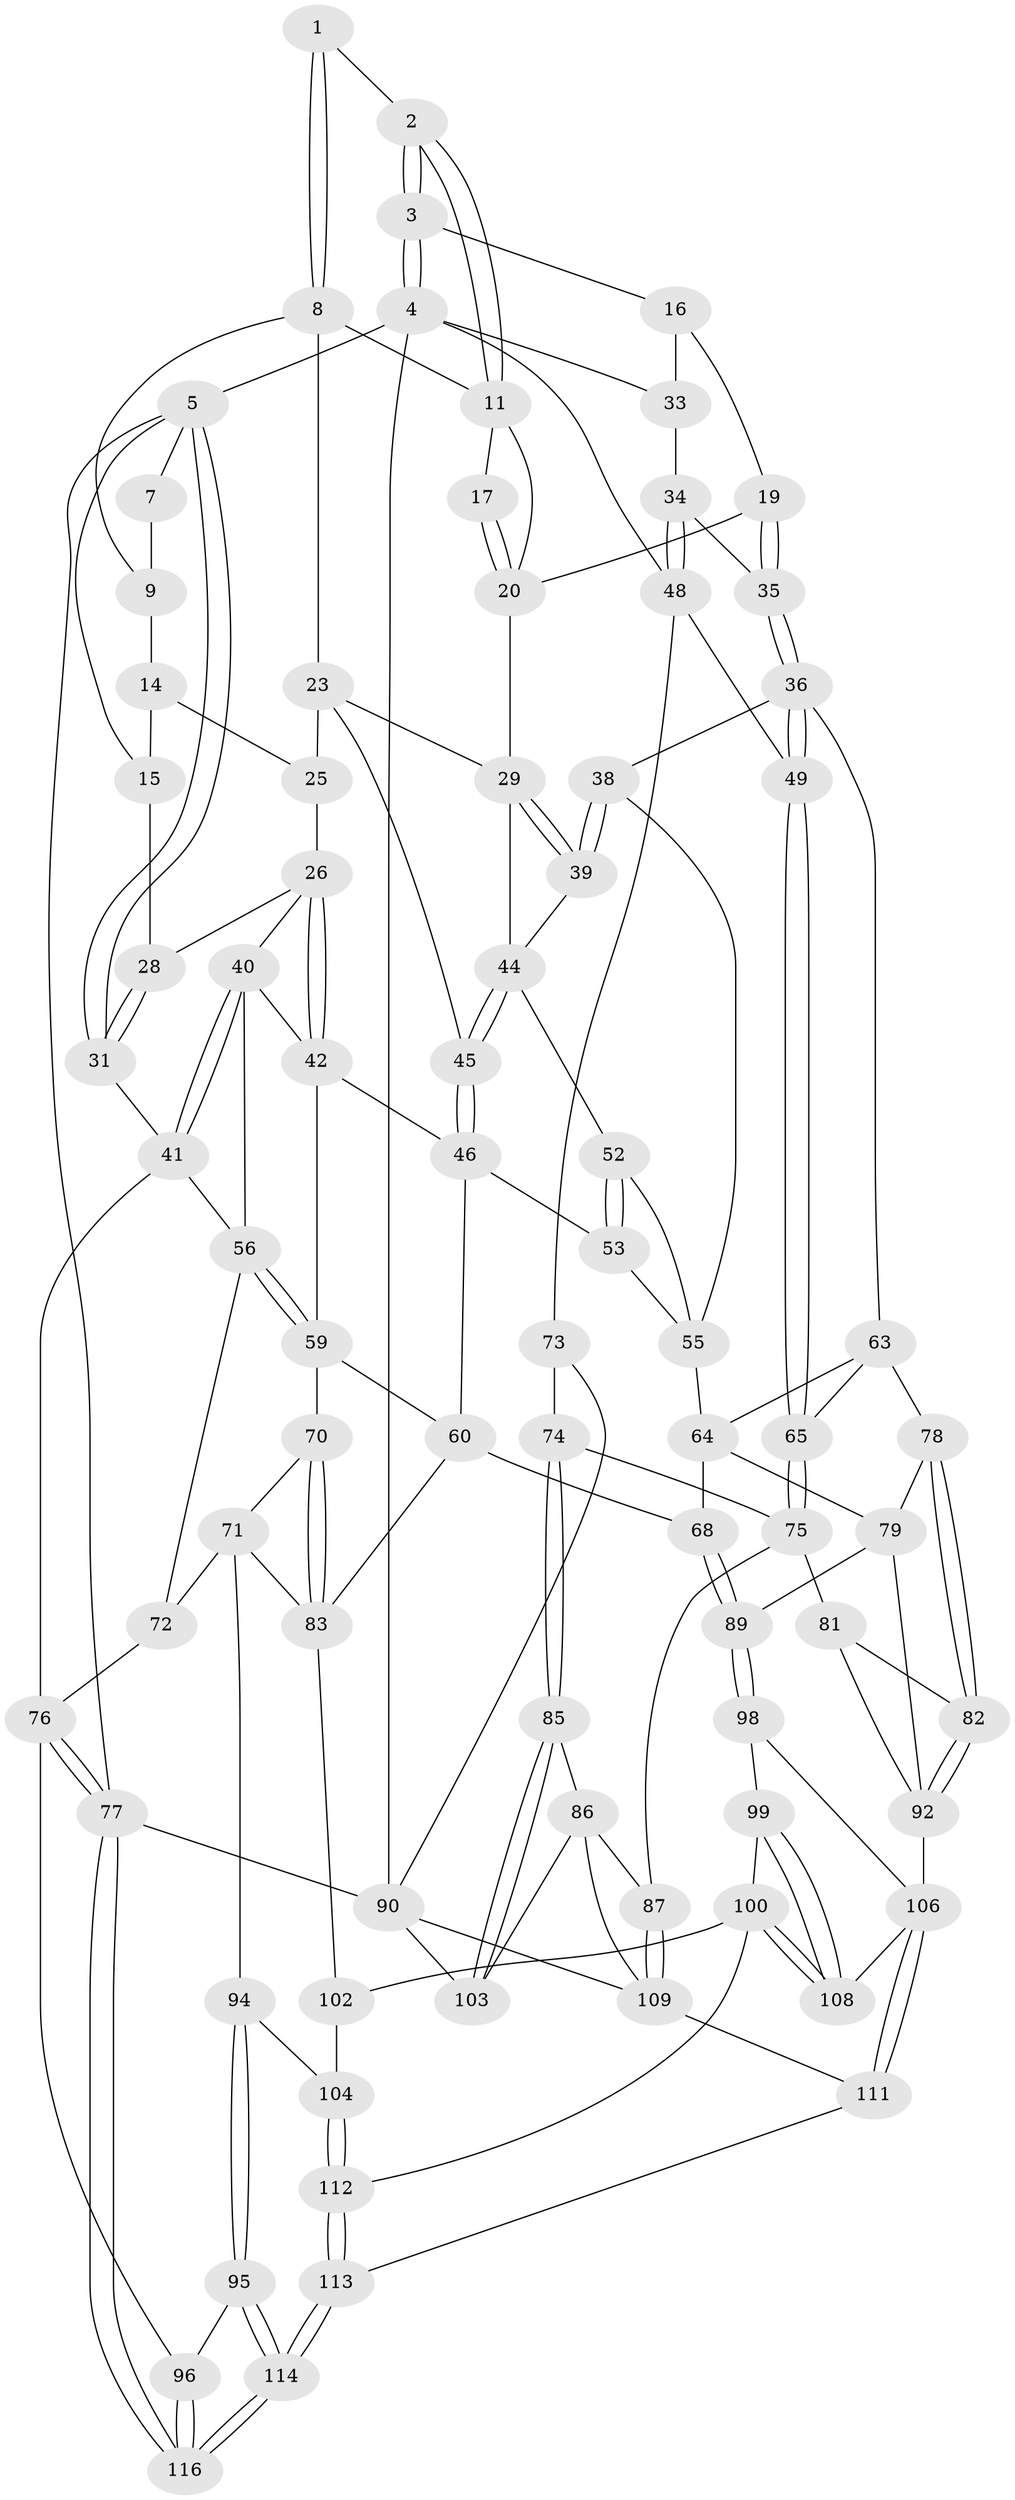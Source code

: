 // Generated by graph-tools (version 1.1) at 2025/24/03/03/25 07:24:31]
// undirected, 81 vertices, 179 edges
graph export_dot {
graph [start="1"]
  node [color=gray90,style=filled];
  1 [pos="+0.4509329262997474+0"];
  2 [pos="+0.6399036351093346+0"];
  3 [pos="+1+0"];
  4 [pos="+1+0",super="+32"];
  5 [pos="+0+0",super="+6"];
  7 [pos="+0.12390770496090998+0"];
  8 [pos="+0.4122937919232407+0.047020135231025086",super="+13"];
  9 [pos="+0.31682689299324784+0.13356507995913608",super="+10"];
  11 [pos="+0.6588409591226269+0.08522922852072015",super="+12"];
  14 [pos="+0.1398345331495755+0.140529861792",super="+21"];
  15 [pos="+0.1151390151999302+0.16251439216300081"];
  16 [pos="+0.856320206894916+0.11292233722192907",super="+18"];
  17 [pos="+0.7884425786458655+0.12568039859359287"];
  19 [pos="+0.7978641815160573+0.26757612373252787"];
  20 [pos="+0.786085860393691+0.2611208554225461",super="+22"];
  23 [pos="+0.49779931151069845+0.20786884142621923",super="+24"];
  25 [pos="+0.3203885126602039+0.24192334258341958"];
  26 [pos="+0.16744448269110496+0.26492371175195173",super="+27"];
  28 [pos="+0.10946539793295668+0.17895491093260857"];
  29 [pos="+0.6232560538219003+0.37665001025124567",super="+30"];
  31 [pos="+0+0.17202303578008213"];
  33 [pos="+0.9192276889714838+0.24235064768401962"];
  34 [pos="+0.9321683181950472+0.3516418358052592"];
  35 [pos="+0.8042555126580719+0.32821815061267107"];
  36 [pos="+0.7579752641505876+0.48711919523348857",super="+37"];
  38 [pos="+0.6438738698500274+0.44798972597300946"];
  39 [pos="+0.6236603713135935+0.4005569695407067"];
  40 [pos="+0.03413245272398753+0.3623843138530034",super="+43"];
  41 [pos="+0+0.3905902362109494",super="+58"];
  42 [pos="+0.23801369394846766+0.4556663717961836",super="+47"];
  44 [pos="+0.37236149923245376+0.34485656638811146",super="+51"];
  45 [pos="+0.3561461622397434+0.33621482648484136"];
  46 [pos="+0.2619057874366495+0.4630568494573103",super="+54"];
  48 [pos="+0.9892437753913904+0.5031209636833411",super="+50"];
  49 [pos="+0.8588116349710516+0.5256019604106283"];
  52 [pos="+0.44050894661969325+0.4481328138456262"];
  53 [pos="+0.4526107156890411+0.5713062551027098"];
  55 [pos="+0.6387628188967408+0.4521814690466422",super="+62"];
  56 [pos="+0.07113845381516955+0.5721260254740077",super="+57"];
  59 [pos="+0.20923508618035971+0.6156627587577659",super="+61"];
  60 [pos="+0.41044374876223244+0.6725627461332494",super="+69"];
  63 [pos="+0.6726367143495411+0.6436316125407421",super="+66"];
  64 [pos="+0.58922107216749+0.6547021271478094",super="+67"];
  65 [pos="+0.8156086632600811+0.6927586955910846"];
  68 [pos="+0.4703147350616049+0.7652694546794236"];
  70 [pos="+0.19252392528244483+0.6846022629492828"];
  71 [pos="+0.15297002235643728+0.7466809360420589",super="+93"];
  72 [pos="+0.09167197624879893+0.743056115710109"];
  73 [pos="+1+0.592403309838035"];
  74 [pos="+0.9465647778560258+0.7539445280913755"];
  75 [pos="+0.8283401461120122+0.7294915798925379",super="+80"];
  76 [pos="+0+0.9368377107764544",super="+84"];
  77 [pos="+0+1"];
  78 [pos="+0.6621690996370901+0.7704768754960535"];
  79 [pos="+0.6285842159463486+0.7708643358042823",super="+88"];
  81 [pos="+0.7757846132319516+0.8541119369998049"];
  82 [pos="+0.707922564219591+0.8196382677214538"];
  83 [pos="+0.36455118033446726+0.7713441177214496",super="+97"];
  85 [pos="+0.9247761552165681+0.8859298172221157"];
  86 [pos="+0.8840669938850007+0.8949398684211879",super="+115"];
  87 [pos="+0.8044406767633361+0.8641717341895382"];
  89 [pos="+0.48421572806456187+0.7818872917366887"];
  90 [pos="+1+1",super="+91"];
  92 [pos="+0.5967896230138184+0.914126983753678",super="+105"];
  94 [pos="+0.1751089515423422+0.8843188711286617"];
  95 [pos="+0.15846186721020247+0.9153114914944745"];
  96 [pos="+0.059616118484642+0.9142145503188059"];
  98 [pos="+0.4826311882256266+0.7885136390292022"];
  99 [pos="+0.4580661126401953+0.8461722536611255"];
  100 [pos="+0.3763811879904932+0.9080175162734699",super="+101"];
  102 [pos="+0.3264384925589028+0.8887823734699591"];
  103 [pos="+1+1"];
  104 [pos="+0.18773530424738433+0.8852369149292566"];
  106 [pos="+0.58851083271788+1",super="+107"];
  108 [pos="+0.4541614316522543+0.94453268401101"];
  109 [pos="+0.814264551024149+1",super="+110"];
  111 [pos="+0.5878643047468756+1"];
  112 [pos="+0.32608925193965294+0.9711221625527074"];
  113 [pos="+0.2928097031148472+1"];
  114 [pos="+0.26924574878220614+1"];
  116 [pos="+0.18603145661815879+1"];
  1 -- 2;
  1 -- 8;
  1 -- 8;
  2 -- 3;
  2 -- 3;
  2 -- 11;
  2 -- 11;
  3 -- 4;
  3 -- 4;
  3 -- 16;
  4 -- 5;
  4 -- 90;
  4 -- 48;
  4 -- 33;
  5 -- 31;
  5 -- 31;
  5 -- 77;
  5 -- 7;
  5 -- 15;
  7 -- 9;
  8 -- 9;
  8 -- 23;
  8 -- 11;
  9 -- 14 [weight=2];
  11 -- 17;
  11 -- 20;
  14 -- 15;
  14 -- 25;
  15 -- 28;
  16 -- 33;
  16 -- 19;
  17 -- 20;
  17 -- 20;
  19 -- 20;
  19 -- 35;
  19 -- 35;
  20 -- 29;
  23 -- 29;
  23 -- 25;
  23 -- 45;
  25 -- 26;
  26 -- 42;
  26 -- 42;
  26 -- 40;
  26 -- 28;
  28 -- 31;
  28 -- 31;
  29 -- 39;
  29 -- 39;
  29 -- 44;
  31 -- 41;
  33 -- 34;
  34 -- 35;
  34 -- 48;
  34 -- 48;
  35 -- 36;
  35 -- 36;
  36 -- 49;
  36 -- 49;
  36 -- 38;
  36 -- 63;
  38 -- 39;
  38 -- 39;
  38 -- 55;
  39 -- 44;
  40 -- 41;
  40 -- 41;
  40 -- 42;
  40 -- 56;
  41 -- 76;
  41 -- 56;
  42 -- 59;
  42 -- 46;
  44 -- 45;
  44 -- 45;
  44 -- 52;
  45 -- 46;
  45 -- 46;
  46 -- 60;
  46 -- 53;
  48 -- 49;
  48 -- 73;
  49 -- 65;
  49 -- 65;
  52 -- 53;
  52 -- 53;
  52 -- 55;
  53 -- 55;
  55 -- 64;
  56 -- 59;
  56 -- 59;
  56 -- 72;
  59 -- 60;
  59 -- 70;
  60 -- 83;
  60 -- 68;
  63 -- 64;
  63 -- 65;
  63 -- 78;
  64 -- 68;
  64 -- 79;
  65 -- 75;
  65 -- 75;
  68 -- 89;
  68 -- 89;
  70 -- 71;
  70 -- 83;
  70 -- 83;
  71 -- 72;
  71 -- 83;
  71 -- 94;
  72 -- 76;
  73 -- 74;
  73 -- 90;
  74 -- 75;
  74 -- 85;
  74 -- 85;
  75 -- 81;
  75 -- 87;
  76 -- 77;
  76 -- 77;
  76 -- 96;
  77 -- 116;
  77 -- 116;
  77 -- 90;
  78 -- 79;
  78 -- 82;
  78 -- 82;
  79 -- 89;
  79 -- 92;
  81 -- 82;
  81 -- 92;
  82 -- 92;
  82 -- 92;
  83 -- 102;
  85 -- 86;
  85 -- 103;
  85 -- 103;
  86 -- 87;
  86 -- 109;
  86 -- 103;
  87 -- 109;
  87 -- 109;
  89 -- 98;
  89 -- 98;
  90 -- 109;
  90 -- 103;
  92 -- 106;
  94 -- 95;
  94 -- 95;
  94 -- 104;
  95 -- 96;
  95 -- 114;
  95 -- 114;
  96 -- 116;
  96 -- 116;
  98 -- 99;
  98 -- 106;
  99 -- 100;
  99 -- 108;
  99 -- 108;
  100 -- 108;
  100 -- 108;
  100 -- 112;
  100 -- 102;
  102 -- 104;
  104 -- 112;
  104 -- 112;
  106 -- 111;
  106 -- 111;
  106 -- 108;
  109 -- 111;
  111 -- 113;
  112 -- 113;
  112 -- 113;
  113 -- 114;
  113 -- 114;
  114 -- 116;
  114 -- 116;
}
